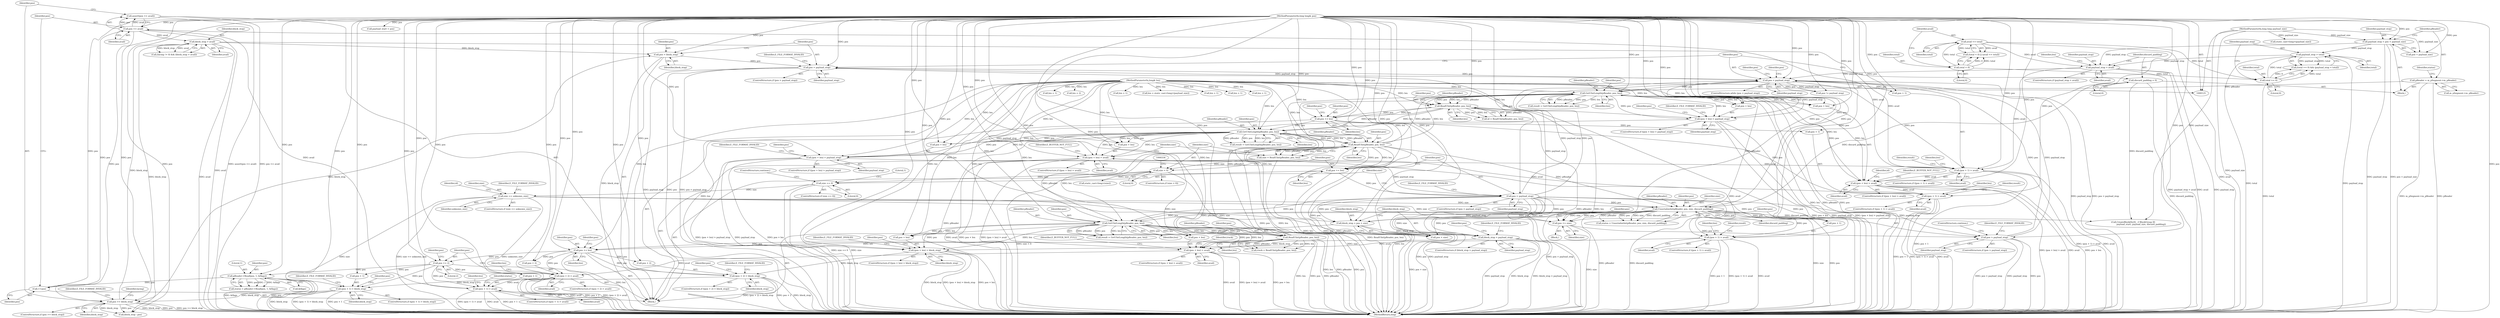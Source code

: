 digraph "0_Android_cc274e2abe8b2a6698a5c47d8aa4bb45f1f9538d_45@API" {
"1000538" [label="(Call,assert(pos <= avail))"];
"1000539" [label="(Call,pos <= avail)"];
"1000536" [label="(Call,++pos)"];
"1000521" [label="(Call,pReader->Read(pos, 1, &flags))"];
"1000127" [label="(MethodParameterIn,long long& pos)"];
"1000495" [label="(Call,pos += 2)"];
"1000472" [label="(Call,pos += len)"];
"1000454" [label="(Call,ReadUInt(pReader, pos, len))"];
"1000417" [label="(Call,GetUIntLength(pReader, pos, len))"];
"1000365" [label="(Call,UnserializeInt(pReader, pos, size, discard_padding))"];
"1000324" [label="(Call,ReadUInt(pReader, pos, len))"];
"1000287" [label="(Call,GetUIntLength(pReader, pos, len))"];
"1000252" [label="(Call,ReadUInt(pReader, pos, len))"];
"1000215" [label="(Call,GetUIntLength(pReader, pos, len))"];
"1000140" [label="(Call,pReader = m_pSegment->m_pReader)"];
"1000196" [label="(Call,pos < payload_stop)"];
"1000575" [label="(Call,pos > payload_stop)"];
"1000571" [label="(Call,pos = block_stop)"];
"1000562" [label="(Call,block_stop > avail)"];
"1000543" [label="(Call,pos >= block_stop)"];
"1000499" [label="(Call,(pos + 1) > block_stop)"];
"1000476" [label="(Call,(pos + 2) > block_stop)"];
"1000436" [label="(Call,(pos + len) > block_stop)"];
"1000128" [label="(MethodParameterIn,long& len)"];
"1000398" [label="(Call,block_stop > payload_stop)"];
"1000392" [label="(Call,block_stop = pos + size)"];
"1000340" [label="(Call,pos > payload_stop)"];
"1000336" [label="(Call,pos += len)"];
"1000306" [label="(Call,(pos + len) > payload_stop)"];
"1000234" [label="(Call,(pos + len) > payload_stop)"];
"1000353" [label="(Call,size == unknown_size)"];
"1000346" [label="(Call,size == 0)"];
"1000329" [label="(Call,size < 0)"];
"1000322" [label="(Call,size = ReadUInt(pReader, pos, len))"];
"1000385" [label="(Call,pos > payload_stop)"];
"1000381" [label="(Call,pos += size)"];
"1000180" [label="(Call,payload_stop > avail)"];
"1000135" [label="(Call,payload_stop = pos + payload_size)"];
"1000126" [label="(MethodParameterIn,long long payload_size)"];
"1000174" [label="(Call,payload_stop > total)"];
"1000171" [label="(Call,total >= 0)"];
"1000166" [label="(Call,avail <= total)"];
"1000163" [label="(Call,total < 0)"];
"1000270" [label="(Call,pos += len)"];
"1000192" [label="(Call,discard_padding = 0)"];
"1000507" [label="(Call,(pos + 1) > avail)"];
"1000484" [label="(Call,(pos + 2) > avail)"];
"1000444" [label="(Call,(pos + len) > avail)"];
"1000404" [label="(Call,(pos + 1) > avail)"];
"1000314" [label="(Call,(pos + len) > avail)"];
"1000274" [label="(Call,(pos + 1) > avail)"];
"1000242" [label="(Call,(pos + len) > avail)"];
"1000201" [label="(Call,(pos + 1) > avail)"];
"1000404" [label="(Call,(pos + 1) > avail)"];
"1000381" [label="(Call,pos += size)"];
"1000484" [label="(Call,(pos + 2) > avail)"];
"1000500" [label="(Call,pos + 1)"];
"1000244" [label="(Identifier,pos)"];
"1000195" [label="(ControlStructure,while (pos < payload_stop))"];
"1000354" [label="(Identifier,size)"];
"1000180" [label="(Call,payload_stop > avail)"];
"1000175" [label="(Identifier,payload_stop)"];
"1000272" [label="(Identifier,len)"];
"1000142" [label="(Call,m_pSegment->m_pReader)"];
"1000566" [label="(Call,block_stop - pos)"];
"1000363" [label="(Call,status = UnserializeInt(pReader, pos, size, discard_padding))"];
"1000140" [label="(Call,pReader = m_pSegment->m_pReader)"];
"1000452" [label="(Call,track = ReadUInt(pReader, pos, len))"];
"1000314" [label="(Call,(pos + len) > avail)"];
"1000330" [label="(Identifier,size)"];
"1000235" [label="(Call,pos + len)"];
"1000386" [label="(Identifier,pos)"];
"1000251" [label="(Identifier,id)"];
"1000472" [label="(Call,pos += len)"];
"1000456" [label="(Identifier,pos)"];
"1000572" [label="(Identifier,pos)"];
"1000497" [label="(Literal,2)"];
"1000478" [label="(Identifier,pos)"];
"1000411" [label="(Identifier,len)"];
"1000541" [label="(Identifier,avail)"];
"1000571" [label="(Call,pos = block_stop)"];
"1000192" [label="(Call,discard_padding = 0)"];
"1000216" [label="(Identifier,pReader)"];
"1000351" [label="(Literal,1)"];
"1000331" [label="(Literal,0)"];
"1000280" [label="(Call,len = 1)"];
"1000198" [label="(Identifier,payload_stop)"];
"1000513" [label="(Call,len = 1)"];
"1000394" [label="(Call,pos + size)"];
"1000340" [label="(Call,pos > payload_stop)"];
"1000342" [label="(Identifier,payload_stop)"];
"1000486" [label="(Identifier,pos)"];
"1000276" [label="(Identifier,pos)"];
"1000193" [label="(Identifier,discard_padding)"];
"1000345" [label="(ControlStructure,if (size == 0))"];
"1000241" [label="(ControlStructure,if ((pos + len) > avail))"];
"1000318" [label="(Identifier,avail)"];
"1000328" [label="(ControlStructure,if (size < 0))"];
"1000393" [label="(Identifier,block_stop)"];
"1000544" [label="(Identifier,pos)"];
"1000392" [label="(Call,block_stop = pos + size)"];
"1000217" [label="(Identifier,pos)"];
"1000576" [label="(Identifier,pos)"];
"1000488" [label="(Identifier,avail)"];
"1000543" [label="(Call,pos >= block_stop)"];
"1000166" [label="(Call,avail <= total)"];
"1000181" [label="(Identifier,payload_stop)"];
"1000455" [label="(Identifier,pReader)"];
"1000519" [label="(Call,status = pReader->Read(pos, 1, &flags))"];
"1000477" [label="(Call,pos + 2)"];
"1000213" [label="(Call,result = GetUIntLength(pReader, pos, len))"];
"1000385" [label="(Call,pos > payload_stop)"];
"1000182" [label="(Identifier,avail)"];
"1000194" [label="(Literal,0)"];
"1000579" [label="(Identifier,E_FILE_FORMAT_INVALID)"];
"1000581" [label="(Call,pos != payload_stop)"];
"1000400" [label="(Identifier,payload_stop)"];
"1000514" [label="(Identifier,len)"];
"1000320" [label="(Identifier,E_BUFFER_NOT_FULL)"];
"1000344" [label="(Identifier,E_FILE_FORMAT_INVALID)"];
"1000141" [label="(Identifier,pReader)"];
"1000162" [label="(Call,(total < 0) || (avail <= total))"];
"1000445" [label="(Call,pos + len)"];
"1000417" [label="(Call,GetUIntLength(pReader, pos, len))"];
"1000242" [label="(Call,(pos + len) > avail)"];
"1000450" [label="(Identifier,E_BUFFER_NOT_FULL)"];
"1000163" [label="(Call,total < 0)"];
"1000408" [label="(Identifier,avail)"];
"1000405" [label="(Call,pos + 1)"];
"1000325" [label="(Identifier,pReader)"];
"1000203" [label="(Identifier,pos)"];
"1000312" [label="(Identifier,E_FILE_FORMAT_INVALID)"];
"1000135" [label="(Call,payload_stop = pos + payload_size)"];
"1000129" [label="(Block,)"];
"1000346" [label="(Call,size == 0)"];
"1000176" [label="(Identifier,total)"];
"1000538" [label="(Call,assert(pos <= avail))"];
"1000520" [label="(Identifier,status)"];
"1000491" [label="(Identifier,len)"];
"1000558" [label="(Call,(lacing != 0) && (block_stop > avail))"];
"1000233" [label="(ControlStructure,if ((pos + len) > payload_stop))"];
"1000275" [label="(Call,pos + 1)"];
"1000240" [label="(Identifier,E_FILE_FORMAT_INVALID)"];
"1000185" [label="(Identifier,len)"];
"1000415" [label="(Call,result = GetUIntLength(pReader, pos, len))"];
"1000475" [label="(ControlStructure,if ((pos + 2) > block_stop))"];
"1000252" [label="(Call,ReadUInt(pReader, pos, len))"];
"1000274" [label="(Call,(pos + 1) > avail)"];
"1000442" [label="(Identifier,E_FILE_FORMAT_INVALID)"];
"1000366" [label="(Identifier,pReader)"];
"1000542" [label="(ControlStructure,if (pos >= block_stop))"];
"1000473" [label="(Identifier,pos)"];
"1000128" [label="(MethodParameterIn,long& len)"];
"1000575" [label="(Call,pos > payload_stop)"];
"1000324" [label="(Call,ReadUInt(pReader, pos, len))"];
"1000207" [label="(Call,len = 1)"];
"1000305" [label="(ControlStructure,if ((pos + len) > payload_stop))"];
"1000199" [label="(Block,)"];
"1000582" [label="(Identifier,pos)"];
"1000341" [label="(Identifier,pos)"];
"1000238" [label="(Identifier,payload_stop)"];
"1000126" [label="(MethodParameterIn,long long payload_size)"];
"1000214" [label="(Identifier,result)"];
"1000137" [label="(Call,pos + payload_size)"];
"1000285" [label="(Call,result = GetUIntLength(pReader, pos, len))"];
"1000234" [label="(Call,(pos + len) > payload_stop)"];
"1000474" [label="(Identifier,len)"];
"1000255" [label="(Identifier,len)"];
"1000171" [label="(Call,total >= 0)"];
"1000536" [label="(Call,++pos)"];
"1000352" [label="(ControlStructure,if (size == unknown_size))"];
"1000507" [label="(Call,(pos + 1) > avail)"];
"1000501" [label="(Identifier,pos)"];
"1000499" [label="(Call,(pos + 1) > block_stop)"];
"1000250" [label="(Call,id = ReadUInt(pReader, pos, len))"];
"1000416" [label="(Identifier,result)"];
"1000550" [label="(Identifier,lacing)"];
"1000503" [label="(Identifier,block_stop)"];
"1000365" [label="(Call,UnserializeInt(pReader, pos, size, discard_padding))"];
"1000327" [label="(Identifier,len)"];
"1000336" [label="(Call,pos += len)"];
"1000337" [label="(Identifier,pos)"];
"1000483" [label="(ControlStructure,if ((pos + 2) > avail))"];
"1000563" [label="(Identifier,block_stop)"];
"1000457" [label="(Identifier,len)"];
"1000323" [label="(Identifier,size)"];
"1000315" [label="(Call,pos + len)"];
"1000353" [label="(Call,size == unknown_size)"];
"1000537" [label="(Identifier,pos)"];
"1000588" [label="(Call,CreateBlock(0x20,  // BlockGroup ID\n                        payload_start, payload_size, discard_padding))"];
"1000443" [label="(ControlStructure,if ((pos + len) > avail))"];
"1000539" [label="(Call,pos <= avail)"];
"1000545" [label="(Identifier,block_stop)"];
"1000387" [label="(Identifier,payload_stop)"];
"1000173" [label="(Literal,0)"];
"1000170" [label="(Call,(total >= 0) && (payload_stop > total))"];
"1000253" [label="(Identifier,pReader)"];
"1000270" [label="(Call,pos += len)"];
"1000254" [label="(Identifier,pos)"];
"1000164" [label="(Identifier,total)"];
"1000397" [label="(ControlStructure,if (block_stop > payload_stop))"];
"1000347" [label="(Identifier,size)"];
"1000349" [label="(ControlStructure,continue;)"];
"1000357" [label="(Identifier,E_FILE_FORMAT_INVALID)"];
"1000383" [label="(Identifier,size)"];
"1000496" [label="(Identifier,pos)"];
"1000577" [label="(Identifier,payload_stop)"];
"1000310" [label="(Identifier,payload_stop)"];
"1000522" [label="(Identifier,pos)"];
"1000382" [label="(Identifier,pos)"];
"1000165" [label="(Literal,0)"];
"1000511" [label="(Identifier,avail)"];
"1000495" [label="(Call,pos += 2)"];
"1000202" [label="(Call,pos + 1)"];
"1000498" [label="(ControlStructure,if ((pos + 1) > block_stop))"];
"1000287" [label="(Call,GetUIntLength(pReader, pos, len))"];
"1000197" [label="(Identifier,pos)"];
"1000149" [label="(Identifier,status)"];
"1000339" [label="(ControlStructure,if (pos > payload_stop))"];
"1000367" [label="(Identifier,pos)"];
"1000564" [label="(Identifier,avail)"];
"1000326" [label="(Identifier,pos)"];
"1000547" [label="(Identifier,E_FILE_FORMAT_INVALID)"];
"1000196" [label="(Call,pos < payload_stop)"];
"1000333" [label="(Call,static_cast<long>(size))"];
"1000604" [label="(MethodReturn,long)"];
"1000437" [label="(Call,pos + len)"];
"1000329" [label="(Call,size < 0)"];
"1000167" [label="(Identifier,avail)"];
"1000248" [label="(Identifier,E_BUFFER_NOT_FULL)"];
"1000509" [label="(Identifier,pos)"];
"1000127" [label="(MethodParameterIn,long long& pos)"];
"1000562" [label="(Call,block_stop > avail)"];
"1000307" [label="(Call,pos + len)"];
"1000360" [label="(Identifier,id)"];
"1000390" [label="(ControlStructure,continue;)"];
"1000289" [label="(Identifier,pos)"];
"1000403" [label="(ControlStructure,if ((pos + 1) > avail))"];
"1000286" [label="(Identifier,result)"];
"1000380" [label="(Block,)"];
"1000281" [label="(Identifier,len)"];
"1000246" [label="(Identifier,avail)"];
"1000454" [label="(Call,ReadUInt(pReader, pos, len))"];
"1000243" [label="(Call,pos + len)"];
"1000338" [label="(Identifier,len)"];
"1000476" [label="(Call,(pos + 2) > block_stop)"];
"1000490" [label="(Call,len = 2)"];
"1000506" [label="(ControlStructure,if ((pos + 1) > avail))"];
"1000399" [label="(Identifier,block_stop)"];
"1000446" [label="(Identifier,pos)"];
"1000480" [label="(Identifier,block_stop)"];
"1000531" [label="(Call,len = 1)"];
"1000369" [label="(Identifier,discard_padding)"];
"1000384" [label="(ControlStructure,if (pos > payload_stop))"];
"1000200" [label="(ControlStructure,if ((pos + 1) > avail))"];
"1000348" [label="(Literal,0)"];
"1000316" [label="(Identifier,pos)"];
"1000168" [label="(Identifier,total)"];
"1000273" [label="(ControlStructure,if ((pos + 1) > avail))"];
"1000436" [label="(Call,(pos + len) > block_stop)"];
"1000186" [label="(Call,static_cast<long>(payload_size))"];
"1000136" [label="(Identifier,payload_stop)"];
"1000508" [label="(Call,pos + 1)"];
"1000172" [label="(Identifier,total)"];
"1000440" [label="(Identifier,block_stop)"];
"1000174" [label="(Call,payload_stop > total)"];
"1000355" [label="(Identifier,unknown_size)"];
"1000406" [label="(Identifier,pos)"];
"1000131" [label="(Call,payload_start = pos)"];
"1000290" [label="(Identifier,len)"];
"1000485" [label="(Call,pos + 2)"];
"1000313" [label="(ControlStructure,if ((pos + len) > avail))"];
"1000573" [label="(Identifier,block_stop)"];
"1000184" [label="(Call,len = static_cast<long>(payload_size))"];
"1000523" [label="(Literal,1)"];
"1000574" [label="(ControlStructure,if (pos > payload_stop))"];
"1000271" [label="(Identifier,pos)"];
"1000448" [label="(Identifier,avail)"];
"1000398" [label="(Call,block_stop > payload_stop)"];
"1000201" [label="(Call,(pos + 1) > avail)"];
"1000540" [label="(Identifier,pos)"];
"1000306" [label="(Call,(pos + len) > payload_stop)"];
"1000524" [label="(Call,&flags)"];
"1000420" [label="(Identifier,len)"];
"1000521" [label="(Call,pReader->Read(pos, 1, &flags))"];
"1000453" [label="(Identifier,track)"];
"1000419" [label="(Identifier,pos)"];
"1000288" [label="(Identifier,pReader)"];
"1000482" [label="(Identifier,E_FILE_FORMAT_INVALID)"];
"1000322" [label="(Call,size = ReadUInt(pReader, pos, len))"];
"1000505" [label="(Identifier,E_FILE_FORMAT_INVALID)"];
"1000444" [label="(Call,(pos + len) > avail)"];
"1000410" [label="(Call,len = 1)"];
"1000278" [label="(Identifier,avail)"];
"1000389" [label="(Identifier,E_FILE_FORMAT_INVALID)"];
"1000402" [label="(Identifier,E_FILE_FORMAT_INVALID)"];
"1000218" [label="(Identifier,len)"];
"1000435" [label="(ControlStructure,if ((pos + len) > block_stop))"];
"1000208" [label="(Identifier,len)"];
"1000179" [label="(ControlStructure,if (payload_stop > avail))"];
"1000205" [label="(Identifier,avail)"];
"1000418" [label="(Identifier,pReader)"];
"1000368" [label="(Identifier,size)"];
"1000215" [label="(Call,GetUIntLength(pReader, pos, len))"];
"1000538" -> "1000199"  [label="AST: "];
"1000538" -> "1000539"  [label="CFG: "];
"1000539" -> "1000538"  [label="AST: "];
"1000544" -> "1000538"  [label="CFG: "];
"1000538" -> "1000604"  [label="DDG: pos <= avail"];
"1000538" -> "1000604"  [label="DDG: assert(pos <= avail)"];
"1000539" -> "1000538"  [label="DDG: pos"];
"1000539" -> "1000538"  [label="DDG: avail"];
"1000539" -> "1000541"  [label="CFG: "];
"1000540" -> "1000539"  [label="AST: "];
"1000541" -> "1000539"  [label="AST: "];
"1000539" -> "1000604"  [label="DDG: avail"];
"1000539" -> "1000201"  [label="DDG: avail"];
"1000536" -> "1000539"  [label="DDG: pos"];
"1000127" -> "1000539"  [label="DDG: pos"];
"1000507" -> "1000539"  [label="DDG: avail"];
"1000539" -> "1000543"  [label="DDG: pos"];
"1000539" -> "1000562"  [label="DDG: avail"];
"1000536" -> "1000199"  [label="AST: "];
"1000536" -> "1000537"  [label="CFG: "];
"1000537" -> "1000536"  [label="AST: "];
"1000540" -> "1000536"  [label="CFG: "];
"1000521" -> "1000536"  [label="DDG: pos"];
"1000127" -> "1000536"  [label="DDG: pos"];
"1000521" -> "1000519"  [label="AST: "];
"1000521" -> "1000524"  [label="CFG: "];
"1000522" -> "1000521"  [label="AST: "];
"1000523" -> "1000521"  [label="AST: "];
"1000524" -> "1000521"  [label="AST: "];
"1000519" -> "1000521"  [label="CFG: "];
"1000521" -> "1000604"  [label="DDG: &flags"];
"1000521" -> "1000604"  [label="DDG: pos"];
"1000521" -> "1000519"  [label="DDG: pos"];
"1000521" -> "1000519"  [label="DDG: 1"];
"1000521" -> "1000519"  [label="DDG: &flags"];
"1000127" -> "1000521"  [label="DDG: pos"];
"1000495" -> "1000521"  [label="DDG: pos"];
"1000127" -> "1000125"  [label="AST: "];
"1000127" -> "1000604"  [label="DDG: pos"];
"1000127" -> "1000131"  [label="DDG: pos"];
"1000127" -> "1000135"  [label="DDG: pos"];
"1000127" -> "1000137"  [label="DDG: pos"];
"1000127" -> "1000196"  [label="DDG: pos"];
"1000127" -> "1000201"  [label="DDG: pos"];
"1000127" -> "1000202"  [label="DDG: pos"];
"1000127" -> "1000215"  [label="DDG: pos"];
"1000127" -> "1000234"  [label="DDG: pos"];
"1000127" -> "1000235"  [label="DDG: pos"];
"1000127" -> "1000242"  [label="DDG: pos"];
"1000127" -> "1000243"  [label="DDG: pos"];
"1000127" -> "1000252"  [label="DDG: pos"];
"1000127" -> "1000270"  [label="DDG: pos"];
"1000127" -> "1000274"  [label="DDG: pos"];
"1000127" -> "1000275"  [label="DDG: pos"];
"1000127" -> "1000287"  [label="DDG: pos"];
"1000127" -> "1000306"  [label="DDG: pos"];
"1000127" -> "1000307"  [label="DDG: pos"];
"1000127" -> "1000314"  [label="DDG: pos"];
"1000127" -> "1000315"  [label="DDG: pos"];
"1000127" -> "1000324"  [label="DDG: pos"];
"1000127" -> "1000336"  [label="DDG: pos"];
"1000127" -> "1000340"  [label="DDG: pos"];
"1000127" -> "1000365"  [label="DDG: pos"];
"1000127" -> "1000381"  [label="DDG: pos"];
"1000127" -> "1000385"  [label="DDG: pos"];
"1000127" -> "1000392"  [label="DDG: pos"];
"1000127" -> "1000394"  [label="DDG: pos"];
"1000127" -> "1000404"  [label="DDG: pos"];
"1000127" -> "1000405"  [label="DDG: pos"];
"1000127" -> "1000417"  [label="DDG: pos"];
"1000127" -> "1000436"  [label="DDG: pos"];
"1000127" -> "1000437"  [label="DDG: pos"];
"1000127" -> "1000444"  [label="DDG: pos"];
"1000127" -> "1000445"  [label="DDG: pos"];
"1000127" -> "1000454"  [label="DDG: pos"];
"1000127" -> "1000472"  [label="DDG: pos"];
"1000127" -> "1000476"  [label="DDG: pos"];
"1000127" -> "1000477"  [label="DDG: pos"];
"1000127" -> "1000484"  [label="DDG: pos"];
"1000127" -> "1000485"  [label="DDG: pos"];
"1000127" -> "1000495"  [label="DDG: pos"];
"1000127" -> "1000499"  [label="DDG: pos"];
"1000127" -> "1000500"  [label="DDG: pos"];
"1000127" -> "1000507"  [label="DDG: pos"];
"1000127" -> "1000508"  [label="DDG: pos"];
"1000127" -> "1000543"  [label="DDG: pos"];
"1000127" -> "1000566"  [label="DDG: pos"];
"1000127" -> "1000571"  [label="DDG: pos"];
"1000127" -> "1000575"  [label="DDG: pos"];
"1000127" -> "1000581"  [label="DDG: pos"];
"1000495" -> "1000199"  [label="AST: "];
"1000495" -> "1000497"  [label="CFG: "];
"1000496" -> "1000495"  [label="AST: "];
"1000497" -> "1000495"  [label="AST: "];
"1000501" -> "1000495"  [label="CFG: "];
"1000472" -> "1000495"  [label="DDG: pos"];
"1000495" -> "1000499"  [label="DDG: pos"];
"1000495" -> "1000500"  [label="DDG: pos"];
"1000495" -> "1000507"  [label="DDG: pos"];
"1000495" -> "1000508"  [label="DDG: pos"];
"1000472" -> "1000199"  [label="AST: "];
"1000472" -> "1000474"  [label="CFG: "];
"1000473" -> "1000472"  [label="AST: "];
"1000474" -> "1000472"  [label="AST: "];
"1000478" -> "1000472"  [label="CFG: "];
"1000472" -> "1000604"  [label="DDG: len"];
"1000454" -> "1000472"  [label="DDG: len"];
"1000454" -> "1000472"  [label="DDG: pos"];
"1000128" -> "1000472"  [label="DDG: len"];
"1000472" -> "1000476"  [label="DDG: pos"];
"1000472" -> "1000477"  [label="DDG: pos"];
"1000472" -> "1000484"  [label="DDG: pos"];
"1000472" -> "1000485"  [label="DDG: pos"];
"1000454" -> "1000452"  [label="AST: "];
"1000454" -> "1000457"  [label="CFG: "];
"1000455" -> "1000454"  [label="AST: "];
"1000456" -> "1000454"  [label="AST: "];
"1000457" -> "1000454"  [label="AST: "];
"1000452" -> "1000454"  [label="CFG: "];
"1000454" -> "1000604"  [label="DDG: pReader"];
"1000454" -> "1000604"  [label="DDG: len"];
"1000454" -> "1000604"  [label="DDG: pos"];
"1000454" -> "1000215"  [label="DDG: pReader"];
"1000454" -> "1000215"  [label="DDG: len"];
"1000454" -> "1000452"  [label="DDG: pReader"];
"1000454" -> "1000452"  [label="DDG: pos"];
"1000454" -> "1000452"  [label="DDG: len"];
"1000417" -> "1000454"  [label="DDG: pReader"];
"1000417" -> "1000454"  [label="DDG: pos"];
"1000417" -> "1000454"  [label="DDG: len"];
"1000128" -> "1000454"  [label="DDG: len"];
"1000417" -> "1000415"  [label="AST: "];
"1000417" -> "1000420"  [label="CFG: "];
"1000418" -> "1000417"  [label="AST: "];
"1000419" -> "1000417"  [label="AST: "];
"1000420" -> "1000417"  [label="AST: "];
"1000415" -> "1000417"  [label="CFG: "];
"1000417" -> "1000604"  [label="DDG: len"];
"1000417" -> "1000604"  [label="DDG: pReader"];
"1000417" -> "1000604"  [label="DDG: pos"];
"1000417" -> "1000415"  [label="DDG: pReader"];
"1000417" -> "1000415"  [label="DDG: pos"];
"1000417" -> "1000415"  [label="DDG: len"];
"1000365" -> "1000417"  [label="DDG: pReader"];
"1000365" -> "1000417"  [label="DDG: pos"];
"1000324" -> "1000417"  [label="DDG: pReader"];
"1000324" -> "1000417"  [label="DDG: len"];
"1000340" -> "1000417"  [label="DDG: pos"];
"1000128" -> "1000417"  [label="DDG: len"];
"1000417" -> "1000436"  [label="DDG: pos"];
"1000417" -> "1000436"  [label="DDG: len"];
"1000417" -> "1000437"  [label="DDG: pos"];
"1000417" -> "1000437"  [label="DDG: len"];
"1000417" -> "1000444"  [label="DDG: pos"];
"1000417" -> "1000444"  [label="DDG: len"];
"1000417" -> "1000445"  [label="DDG: pos"];
"1000417" -> "1000445"  [label="DDG: len"];
"1000365" -> "1000363"  [label="AST: "];
"1000365" -> "1000369"  [label="CFG: "];
"1000366" -> "1000365"  [label="AST: "];
"1000367" -> "1000365"  [label="AST: "];
"1000368" -> "1000365"  [label="AST: "];
"1000369" -> "1000365"  [label="AST: "];
"1000363" -> "1000365"  [label="CFG: "];
"1000365" -> "1000604"  [label="DDG: discard_padding"];
"1000365" -> "1000604"  [label="DDG: size"];
"1000365" -> "1000604"  [label="DDG: pos"];
"1000365" -> "1000604"  [label="DDG: pReader"];
"1000365" -> "1000215"  [label="DDG: pReader"];
"1000365" -> "1000363"  [label="DDG: pReader"];
"1000365" -> "1000363"  [label="DDG: pos"];
"1000365" -> "1000363"  [label="DDG: size"];
"1000365" -> "1000363"  [label="DDG: discard_padding"];
"1000324" -> "1000365"  [label="DDG: pReader"];
"1000340" -> "1000365"  [label="DDG: pos"];
"1000353" -> "1000365"  [label="DDG: size"];
"1000192" -> "1000365"  [label="DDG: discard_padding"];
"1000365" -> "1000381"  [label="DDG: size"];
"1000365" -> "1000381"  [label="DDG: pos"];
"1000365" -> "1000392"  [label="DDG: pos"];
"1000365" -> "1000392"  [label="DDG: size"];
"1000365" -> "1000394"  [label="DDG: pos"];
"1000365" -> "1000394"  [label="DDG: size"];
"1000365" -> "1000404"  [label="DDG: pos"];
"1000365" -> "1000405"  [label="DDG: pos"];
"1000365" -> "1000588"  [label="DDG: discard_padding"];
"1000324" -> "1000322"  [label="AST: "];
"1000324" -> "1000327"  [label="CFG: "];
"1000325" -> "1000324"  [label="AST: "];
"1000326" -> "1000324"  [label="AST: "];
"1000327" -> "1000324"  [label="AST: "];
"1000322" -> "1000324"  [label="CFG: "];
"1000324" -> "1000604"  [label="DDG: pos"];
"1000324" -> "1000604"  [label="DDG: pReader"];
"1000324" -> "1000604"  [label="DDG: len"];
"1000324" -> "1000215"  [label="DDG: pReader"];
"1000324" -> "1000215"  [label="DDG: len"];
"1000324" -> "1000322"  [label="DDG: pReader"];
"1000324" -> "1000322"  [label="DDG: pos"];
"1000324" -> "1000322"  [label="DDG: len"];
"1000287" -> "1000324"  [label="DDG: pReader"];
"1000287" -> "1000324"  [label="DDG: pos"];
"1000287" -> "1000324"  [label="DDG: len"];
"1000128" -> "1000324"  [label="DDG: len"];
"1000324" -> "1000336"  [label="DDG: len"];
"1000324" -> "1000336"  [label="DDG: pos"];
"1000287" -> "1000285"  [label="AST: "];
"1000287" -> "1000290"  [label="CFG: "];
"1000288" -> "1000287"  [label="AST: "];
"1000289" -> "1000287"  [label="AST: "];
"1000290" -> "1000287"  [label="AST: "];
"1000285" -> "1000287"  [label="CFG: "];
"1000287" -> "1000604"  [label="DDG: len"];
"1000287" -> "1000604"  [label="DDG: pos"];
"1000287" -> "1000604"  [label="DDG: pReader"];
"1000287" -> "1000285"  [label="DDG: pReader"];
"1000287" -> "1000285"  [label="DDG: pos"];
"1000287" -> "1000285"  [label="DDG: len"];
"1000252" -> "1000287"  [label="DDG: pReader"];
"1000252" -> "1000287"  [label="DDG: len"];
"1000270" -> "1000287"  [label="DDG: pos"];
"1000128" -> "1000287"  [label="DDG: len"];
"1000287" -> "1000306"  [label="DDG: pos"];
"1000287" -> "1000306"  [label="DDG: len"];
"1000287" -> "1000307"  [label="DDG: pos"];
"1000287" -> "1000307"  [label="DDG: len"];
"1000287" -> "1000314"  [label="DDG: pos"];
"1000287" -> "1000314"  [label="DDG: len"];
"1000287" -> "1000315"  [label="DDG: pos"];
"1000287" -> "1000315"  [label="DDG: len"];
"1000252" -> "1000250"  [label="AST: "];
"1000252" -> "1000255"  [label="CFG: "];
"1000253" -> "1000252"  [label="AST: "];
"1000254" -> "1000252"  [label="AST: "];
"1000255" -> "1000252"  [label="AST: "];
"1000250" -> "1000252"  [label="CFG: "];
"1000252" -> "1000604"  [label="DDG: pReader"];
"1000252" -> "1000604"  [label="DDG: len"];
"1000252" -> "1000604"  [label="DDG: pos"];
"1000252" -> "1000250"  [label="DDG: pReader"];
"1000252" -> "1000250"  [label="DDG: pos"];
"1000252" -> "1000250"  [label="DDG: len"];
"1000215" -> "1000252"  [label="DDG: pReader"];
"1000215" -> "1000252"  [label="DDG: pos"];
"1000215" -> "1000252"  [label="DDG: len"];
"1000128" -> "1000252"  [label="DDG: len"];
"1000252" -> "1000270"  [label="DDG: len"];
"1000252" -> "1000270"  [label="DDG: pos"];
"1000215" -> "1000213"  [label="AST: "];
"1000215" -> "1000218"  [label="CFG: "];
"1000216" -> "1000215"  [label="AST: "];
"1000217" -> "1000215"  [label="AST: "];
"1000218" -> "1000215"  [label="AST: "];
"1000213" -> "1000215"  [label="CFG: "];
"1000215" -> "1000604"  [label="DDG: pReader"];
"1000215" -> "1000604"  [label="DDG: pos"];
"1000215" -> "1000604"  [label="DDG: len"];
"1000215" -> "1000213"  [label="DDG: pReader"];
"1000215" -> "1000213"  [label="DDG: pos"];
"1000215" -> "1000213"  [label="DDG: len"];
"1000140" -> "1000215"  [label="DDG: pReader"];
"1000196" -> "1000215"  [label="DDG: pos"];
"1000128" -> "1000215"  [label="DDG: len"];
"1000215" -> "1000234"  [label="DDG: pos"];
"1000215" -> "1000234"  [label="DDG: len"];
"1000215" -> "1000235"  [label="DDG: pos"];
"1000215" -> "1000235"  [label="DDG: len"];
"1000215" -> "1000242"  [label="DDG: pos"];
"1000215" -> "1000242"  [label="DDG: len"];
"1000215" -> "1000243"  [label="DDG: pos"];
"1000215" -> "1000243"  [label="DDG: len"];
"1000140" -> "1000129"  [label="AST: "];
"1000140" -> "1000142"  [label="CFG: "];
"1000141" -> "1000140"  [label="AST: "];
"1000142" -> "1000140"  [label="AST: "];
"1000149" -> "1000140"  [label="CFG: "];
"1000140" -> "1000604"  [label="DDG: m_pSegment->m_pReader"];
"1000140" -> "1000604"  [label="DDG: pReader"];
"1000196" -> "1000195"  [label="AST: "];
"1000196" -> "1000198"  [label="CFG: "];
"1000197" -> "1000196"  [label="AST: "];
"1000198" -> "1000196"  [label="AST: "];
"1000203" -> "1000196"  [label="CFG: "];
"1000582" -> "1000196"  [label="CFG: "];
"1000196" -> "1000604"  [label="DDG: pos < payload_stop"];
"1000196" -> "1000604"  [label="DDG: payload_stop"];
"1000575" -> "1000196"  [label="DDG: pos"];
"1000575" -> "1000196"  [label="DDG: payload_stop"];
"1000340" -> "1000196"  [label="DDG: pos"];
"1000340" -> "1000196"  [label="DDG: payload_stop"];
"1000385" -> "1000196"  [label="DDG: pos"];
"1000385" -> "1000196"  [label="DDG: payload_stop"];
"1000180" -> "1000196"  [label="DDG: payload_stop"];
"1000196" -> "1000201"  [label="DDG: pos"];
"1000196" -> "1000202"  [label="DDG: pos"];
"1000196" -> "1000234"  [label="DDG: payload_stop"];
"1000196" -> "1000581"  [label="DDG: pos"];
"1000196" -> "1000581"  [label="DDG: payload_stop"];
"1000575" -> "1000574"  [label="AST: "];
"1000575" -> "1000577"  [label="CFG: "];
"1000576" -> "1000575"  [label="AST: "];
"1000577" -> "1000575"  [label="AST: "];
"1000197" -> "1000575"  [label="CFG: "];
"1000579" -> "1000575"  [label="CFG: "];
"1000575" -> "1000604"  [label="DDG: pos > payload_stop"];
"1000575" -> "1000604"  [label="DDG: payload_stop"];
"1000575" -> "1000604"  [label="DDG: pos"];
"1000571" -> "1000575"  [label="DDG: pos"];
"1000398" -> "1000575"  [label="DDG: payload_stop"];
"1000571" -> "1000199"  [label="AST: "];
"1000571" -> "1000573"  [label="CFG: "];
"1000572" -> "1000571"  [label="AST: "];
"1000573" -> "1000571"  [label="AST: "];
"1000576" -> "1000571"  [label="CFG: "];
"1000571" -> "1000604"  [label="DDG: block_stop"];
"1000562" -> "1000571"  [label="DDG: block_stop"];
"1000543" -> "1000571"  [label="DDG: block_stop"];
"1000562" -> "1000558"  [label="AST: "];
"1000562" -> "1000564"  [label="CFG: "];
"1000563" -> "1000562"  [label="AST: "];
"1000564" -> "1000562"  [label="AST: "];
"1000558" -> "1000562"  [label="CFG: "];
"1000562" -> "1000604"  [label="DDG: avail"];
"1000562" -> "1000201"  [label="DDG: avail"];
"1000562" -> "1000558"  [label="DDG: block_stop"];
"1000562" -> "1000558"  [label="DDG: avail"];
"1000543" -> "1000562"  [label="DDG: block_stop"];
"1000562" -> "1000566"  [label="DDG: block_stop"];
"1000543" -> "1000542"  [label="AST: "];
"1000543" -> "1000545"  [label="CFG: "];
"1000544" -> "1000543"  [label="AST: "];
"1000545" -> "1000543"  [label="AST: "];
"1000547" -> "1000543"  [label="CFG: "];
"1000550" -> "1000543"  [label="CFG: "];
"1000543" -> "1000604"  [label="DDG: pos >= block_stop"];
"1000543" -> "1000604"  [label="DDG: block_stop"];
"1000543" -> "1000604"  [label="DDG: pos"];
"1000499" -> "1000543"  [label="DDG: block_stop"];
"1000543" -> "1000566"  [label="DDG: block_stop"];
"1000543" -> "1000566"  [label="DDG: pos"];
"1000499" -> "1000498"  [label="AST: "];
"1000499" -> "1000503"  [label="CFG: "];
"1000500" -> "1000499"  [label="AST: "];
"1000503" -> "1000499"  [label="AST: "];
"1000505" -> "1000499"  [label="CFG: "];
"1000509" -> "1000499"  [label="CFG: "];
"1000499" -> "1000604"  [label="DDG: block_stop"];
"1000499" -> "1000604"  [label="DDG: (pos + 1) > block_stop"];
"1000499" -> "1000604"  [label="DDG: pos + 1"];
"1000476" -> "1000499"  [label="DDG: block_stop"];
"1000476" -> "1000475"  [label="AST: "];
"1000476" -> "1000480"  [label="CFG: "];
"1000477" -> "1000476"  [label="AST: "];
"1000480" -> "1000476"  [label="AST: "];
"1000482" -> "1000476"  [label="CFG: "];
"1000486" -> "1000476"  [label="CFG: "];
"1000476" -> "1000604"  [label="DDG: (pos + 2) > block_stop"];
"1000476" -> "1000604"  [label="DDG: pos + 2"];
"1000476" -> "1000604"  [label="DDG: block_stop"];
"1000436" -> "1000476"  [label="DDG: block_stop"];
"1000436" -> "1000435"  [label="AST: "];
"1000436" -> "1000440"  [label="CFG: "];
"1000437" -> "1000436"  [label="AST: "];
"1000440" -> "1000436"  [label="AST: "];
"1000442" -> "1000436"  [label="CFG: "];
"1000446" -> "1000436"  [label="CFG: "];
"1000436" -> "1000604"  [label="DDG: (pos + len) > block_stop"];
"1000436" -> "1000604"  [label="DDG: pos + len"];
"1000436" -> "1000604"  [label="DDG: block_stop"];
"1000128" -> "1000436"  [label="DDG: len"];
"1000398" -> "1000436"  [label="DDG: block_stop"];
"1000128" -> "1000125"  [label="AST: "];
"1000128" -> "1000604"  [label="DDG: len"];
"1000128" -> "1000184"  [label="DDG: len"];
"1000128" -> "1000207"  [label="DDG: len"];
"1000128" -> "1000234"  [label="DDG: len"];
"1000128" -> "1000235"  [label="DDG: len"];
"1000128" -> "1000242"  [label="DDG: len"];
"1000128" -> "1000243"  [label="DDG: len"];
"1000128" -> "1000270"  [label="DDG: len"];
"1000128" -> "1000280"  [label="DDG: len"];
"1000128" -> "1000306"  [label="DDG: len"];
"1000128" -> "1000307"  [label="DDG: len"];
"1000128" -> "1000314"  [label="DDG: len"];
"1000128" -> "1000315"  [label="DDG: len"];
"1000128" -> "1000336"  [label="DDG: len"];
"1000128" -> "1000410"  [label="DDG: len"];
"1000128" -> "1000437"  [label="DDG: len"];
"1000128" -> "1000444"  [label="DDG: len"];
"1000128" -> "1000445"  [label="DDG: len"];
"1000128" -> "1000490"  [label="DDG: len"];
"1000128" -> "1000513"  [label="DDG: len"];
"1000128" -> "1000531"  [label="DDG: len"];
"1000398" -> "1000397"  [label="AST: "];
"1000398" -> "1000400"  [label="CFG: "];
"1000399" -> "1000398"  [label="AST: "];
"1000400" -> "1000398"  [label="AST: "];
"1000402" -> "1000398"  [label="CFG: "];
"1000406" -> "1000398"  [label="CFG: "];
"1000398" -> "1000604"  [label="DDG: block_stop > payload_stop"];
"1000398" -> "1000604"  [label="DDG: payload_stop"];
"1000398" -> "1000604"  [label="DDG: block_stop"];
"1000392" -> "1000398"  [label="DDG: block_stop"];
"1000340" -> "1000398"  [label="DDG: payload_stop"];
"1000392" -> "1000199"  [label="AST: "];
"1000392" -> "1000394"  [label="CFG: "];
"1000393" -> "1000392"  [label="AST: "];
"1000394" -> "1000392"  [label="AST: "];
"1000399" -> "1000392"  [label="CFG: "];
"1000392" -> "1000604"  [label="DDG: pos + size"];
"1000340" -> "1000392"  [label="DDG: pos"];
"1000353" -> "1000392"  [label="DDG: size"];
"1000340" -> "1000339"  [label="AST: "];
"1000340" -> "1000342"  [label="CFG: "];
"1000341" -> "1000340"  [label="AST: "];
"1000342" -> "1000340"  [label="AST: "];
"1000344" -> "1000340"  [label="CFG: "];
"1000347" -> "1000340"  [label="CFG: "];
"1000340" -> "1000604"  [label="DDG: payload_stop"];
"1000340" -> "1000604"  [label="DDG: pos > payload_stop"];
"1000340" -> "1000604"  [label="DDG: pos"];
"1000336" -> "1000340"  [label="DDG: pos"];
"1000306" -> "1000340"  [label="DDG: payload_stop"];
"1000340" -> "1000381"  [label="DDG: pos"];
"1000340" -> "1000385"  [label="DDG: payload_stop"];
"1000340" -> "1000394"  [label="DDG: pos"];
"1000340" -> "1000404"  [label="DDG: pos"];
"1000340" -> "1000405"  [label="DDG: pos"];
"1000336" -> "1000199"  [label="AST: "];
"1000336" -> "1000338"  [label="CFG: "];
"1000337" -> "1000336"  [label="AST: "];
"1000338" -> "1000336"  [label="AST: "];
"1000341" -> "1000336"  [label="CFG: "];
"1000336" -> "1000604"  [label="DDG: len"];
"1000306" -> "1000305"  [label="AST: "];
"1000306" -> "1000310"  [label="CFG: "];
"1000307" -> "1000306"  [label="AST: "];
"1000310" -> "1000306"  [label="AST: "];
"1000312" -> "1000306"  [label="CFG: "];
"1000316" -> "1000306"  [label="CFG: "];
"1000306" -> "1000604"  [label="DDG: payload_stop"];
"1000306" -> "1000604"  [label="DDG: pos + len"];
"1000306" -> "1000604"  [label="DDG: (pos + len) > payload_stop"];
"1000234" -> "1000306"  [label="DDG: payload_stop"];
"1000234" -> "1000233"  [label="AST: "];
"1000234" -> "1000238"  [label="CFG: "];
"1000235" -> "1000234"  [label="AST: "];
"1000238" -> "1000234"  [label="AST: "];
"1000240" -> "1000234"  [label="CFG: "];
"1000244" -> "1000234"  [label="CFG: "];
"1000234" -> "1000604"  [label="DDG: pos + len"];
"1000234" -> "1000604"  [label="DDG: payload_stop"];
"1000234" -> "1000604"  [label="DDG: (pos + len) > payload_stop"];
"1000353" -> "1000352"  [label="AST: "];
"1000353" -> "1000355"  [label="CFG: "];
"1000354" -> "1000353"  [label="AST: "];
"1000355" -> "1000353"  [label="AST: "];
"1000357" -> "1000353"  [label="CFG: "];
"1000360" -> "1000353"  [label="CFG: "];
"1000353" -> "1000604"  [label="DDG: size == unknown_size"];
"1000353" -> "1000604"  [label="DDG: size"];
"1000353" -> "1000604"  [label="DDG: unknown_size"];
"1000346" -> "1000353"  [label="DDG: size"];
"1000353" -> "1000381"  [label="DDG: size"];
"1000353" -> "1000394"  [label="DDG: size"];
"1000346" -> "1000345"  [label="AST: "];
"1000346" -> "1000348"  [label="CFG: "];
"1000347" -> "1000346"  [label="AST: "];
"1000348" -> "1000346"  [label="AST: "];
"1000349" -> "1000346"  [label="CFG: "];
"1000351" -> "1000346"  [label="CFG: "];
"1000346" -> "1000604"  [label="DDG: size"];
"1000346" -> "1000604"  [label="DDG: size == 0"];
"1000329" -> "1000346"  [label="DDG: size"];
"1000329" -> "1000328"  [label="AST: "];
"1000329" -> "1000331"  [label="CFG: "];
"1000330" -> "1000329"  [label="AST: "];
"1000331" -> "1000329"  [label="AST: "];
"1000334" -> "1000329"  [label="CFG: "];
"1000337" -> "1000329"  [label="CFG: "];
"1000329" -> "1000604"  [label="DDG: size < 0"];
"1000329" -> "1000604"  [label="DDG: size"];
"1000322" -> "1000329"  [label="DDG: size"];
"1000329" -> "1000333"  [label="DDG: size"];
"1000322" -> "1000199"  [label="AST: "];
"1000323" -> "1000322"  [label="AST: "];
"1000330" -> "1000322"  [label="CFG: "];
"1000322" -> "1000604"  [label="DDG: ReadUInt(pReader, pos, len)"];
"1000385" -> "1000384"  [label="AST: "];
"1000385" -> "1000387"  [label="CFG: "];
"1000386" -> "1000385"  [label="AST: "];
"1000387" -> "1000385"  [label="AST: "];
"1000389" -> "1000385"  [label="CFG: "];
"1000390" -> "1000385"  [label="CFG: "];
"1000385" -> "1000604"  [label="DDG: payload_stop"];
"1000385" -> "1000604"  [label="DDG: pos"];
"1000385" -> "1000604"  [label="DDG: pos > payload_stop"];
"1000381" -> "1000385"  [label="DDG: pos"];
"1000381" -> "1000380"  [label="AST: "];
"1000381" -> "1000383"  [label="CFG: "];
"1000382" -> "1000381"  [label="AST: "];
"1000383" -> "1000381"  [label="AST: "];
"1000386" -> "1000381"  [label="CFG: "];
"1000381" -> "1000604"  [label="DDG: size"];
"1000180" -> "1000179"  [label="AST: "];
"1000180" -> "1000182"  [label="CFG: "];
"1000181" -> "1000180"  [label="AST: "];
"1000182" -> "1000180"  [label="AST: "];
"1000185" -> "1000180"  [label="CFG: "];
"1000193" -> "1000180"  [label="CFG: "];
"1000180" -> "1000604"  [label="DDG: avail"];
"1000180" -> "1000604"  [label="DDG: payload_stop"];
"1000180" -> "1000604"  [label="DDG: payload_stop > avail"];
"1000135" -> "1000180"  [label="DDG: payload_stop"];
"1000174" -> "1000180"  [label="DDG: payload_stop"];
"1000166" -> "1000180"  [label="DDG: avail"];
"1000180" -> "1000201"  [label="DDG: avail"];
"1000135" -> "1000129"  [label="AST: "];
"1000135" -> "1000137"  [label="CFG: "];
"1000136" -> "1000135"  [label="AST: "];
"1000137" -> "1000135"  [label="AST: "];
"1000141" -> "1000135"  [label="CFG: "];
"1000135" -> "1000604"  [label="DDG: payload_stop"];
"1000135" -> "1000604"  [label="DDG: pos + payload_size"];
"1000126" -> "1000135"  [label="DDG: payload_size"];
"1000135" -> "1000174"  [label="DDG: payload_stop"];
"1000126" -> "1000125"  [label="AST: "];
"1000126" -> "1000604"  [label="DDG: payload_size"];
"1000126" -> "1000137"  [label="DDG: payload_size"];
"1000126" -> "1000186"  [label="DDG: payload_size"];
"1000126" -> "1000588"  [label="DDG: payload_size"];
"1000174" -> "1000170"  [label="AST: "];
"1000174" -> "1000176"  [label="CFG: "];
"1000175" -> "1000174"  [label="AST: "];
"1000176" -> "1000174"  [label="AST: "];
"1000170" -> "1000174"  [label="CFG: "];
"1000174" -> "1000604"  [label="DDG: total"];
"1000174" -> "1000604"  [label="DDG: payload_stop"];
"1000174" -> "1000170"  [label="DDG: payload_stop"];
"1000174" -> "1000170"  [label="DDG: total"];
"1000171" -> "1000174"  [label="DDG: total"];
"1000171" -> "1000170"  [label="AST: "];
"1000171" -> "1000173"  [label="CFG: "];
"1000172" -> "1000171"  [label="AST: "];
"1000173" -> "1000171"  [label="AST: "];
"1000175" -> "1000171"  [label="CFG: "];
"1000170" -> "1000171"  [label="CFG: "];
"1000171" -> "1000604"  [label="DDG: total"];
"1000171" -> "1000170"  [label="DDG: total"];
"1000171" -> "1000170"  [label="DDG: 0"];
"1000166" -> "1000171"  [label="DDG: total"];
"1000163" -> "1000171"  [label="DDG: total"];
"1000166" -> "1000162"  [label="AST: "];
"1000166" -> "1000168"  [label="CFG: "];
"1000167" -> "1000166"  [label="AST: "];
"1000168" -> "1000166"  [label="AST: "];
"1000162" -> "1000166"  [label="CFG: "];
"1000166" -> "1000604"  [label="DDG: avail"];
"1000166" -> "1000162"  [label="DDG: avail"];
"1000166" -> "1000162"  [label="DDG: total"];
"1000163" -> "1000166"  [label="DDG: total"];
"1000163" -> "1000162"  [label="AST: "];
"1000163" -> "1000165"  [label="CFG: "];
"1000164" -> "1000163"  [label="AST: "];
"1000165" -> "1000163"  [label="AST: "];
"1000167" -> "1000163"  [label="CFG: "];
"1000162" -> "1000163"  [label="CFG: "];
"1000163" -> "1000162"  [label="DDG: total"];
"1000163" -> "1000162"  [label="DDG: 0"];
"1000270" -> "1000199"  [label="AST: "];
"1000270" -> "1000272"  [label="CFG: "];
"1000271" -> "1000270"  [label="AST: "];
"1000272" -> "1000270"  [label="AST: "];
"1000276" -> "1000270"  [label="CFG: "];
"1000270" -> "1000274"  [label="DDG: pos"];
"1000270" -> "1000275"  [label="DDG: pos"];
"1000192" -> "1000129"  [label="AST: "];
"1000192" -> "1000194"  [label="CFG: "];
"1000193" -> "1000192"  [label="AST: "];
"1000194" -> "1000192"  [label="AST: "];
"1000197" -> "1000192"  [label="CFG: "];
"1000192" -> "1000604"  [label="DDG: discard_padding"];
"1000192" -> "1000588"  [label="DDG: discard_padding"];
"1000507" -> "1000506"  [label="AST: "];
"1000507" -> "1000511"  [label="CFG: "];
"1000508" -> "1000507"  [label="AST: "];
"1000511" -> "1000507"  [label="AST: "];
"1000514" -> "1000507"  [label="CFG: "];
"1000520" -> "1000507"  [label="CFG: "];
"1000507" -> "1000604"  [label="DDG: (pos + 1) > avail"];
"1000507" -> "1000604"  [label="DDG: avail"];
"1000507" -> "1000604"  [label="DDG: pos + 1"];
"1000484" -> "1000507"  [label="DDG: avail"];
"1000484" -> "1000483"  [label="AST: "];
"1000484" -> "1000488"  [label="CFG: "];
"1000485" -> "1000484"  [label="AST: "];
"1000488" -> "1000484"  [label="AST: "];
"1000491" -> "1000484"  [label="CFG: "];
"1000496" -> "1000484"  [label="CFG: "];
"1000484" -> "1000604"  [label="DDG: avail"];
"1000484" -> "1000604"  [label="DDG: pos + 2"];
"1000484" -> "1000604"  [label="DDG: (pos + 2) > avail"];
"1000444" -> "1000484"  [label="DDG: avail"];
"1000444" -> "1000443"  [label="AST: "];
"1000444" -> "1000448"  [label="CFG: "];
"1000445" -> "1000444"  [label="AST: "];
"1000448" -> "1000444"  [label="AST: "];
"1000450" -> "1000444"  [label="CFG: "];
"1000453" -> "1000444"  [label="CFG: "];
"1000444" -> "1000604"  [label="DDG: pos + len"];
"1000444" -> "1000604"  [label="DDG: avail"];
"1000444" -> "1000604"  [label="DDG: (pos + len) > avail"];
"1000404" -> "1000444"  [label="DDG: avail"];
"1000404" -> "1000403"  [label="AST: "];
"1000404" -> "1000408"  [label="CFG: "];
"1000405" -> "1000404"  [label="AST: "];
"1000408" -> "1000404"  [label="AST: "];
"1000411" -> "1000404"  [label="CFG: "];
"1000416" -> "1000404"  [label="CFG: "];
"1000404" -> "1000604"  [label="DDG: pos + 1"];
"1000404" -> "1000604"  [label="DDG: (pos + 1) > avail"];
"1000404" -> "1000604"  [label="DDG: avail"];
"1000314" -> "1000404"  [label="DDG: avail"];
"1000314" -> "1000313"  [label="AST: "];
"1000314" -> "1000318"  [label="CFG: "];
"1000315" -> "1000314"  [label="AST: "];
"1000318" -> "1000314"  [label="AST: "];
"1000320" -> "1000314"  [label="CFG: "];
"1000323" -> "1000314"  [label="CFG: "];
"1000314" -> "1000604"  [label="DDG: pos + len"];
"1000314" -> "1000604"  [label="DDG: avail"];
"1000314" -> "1000604"  [label="DDG: (pos + len) > avail"];
"1000314" -> "1000201"  [label="DDG: avail"];
"1000274" -> "1000314"  [label="DDG: avail"];
"1000274" -> "1000273"  [label="AST: "];
"1000274" -> "1000278"  [label="CFG: "];
"1000275" -> "1000274"  [label="AST: "];
"1000278" -> "1000274"  [label="AST: "];
"1000281" -> "1000274"  [label="CFG: "];
"1000286" -> "1000274"  [label="CFG: "];
"1000274" -> "1000604"  [label="DDG: pos + 1"];
"1000274" -> "1000604"  [label="DDG: (pos + 1) > avail"];
"1000274" -> "1000604"  [label="DDG: avail"];
"1000242" -> "1000274"  [label="DDG: avail"];
"1000242" -> "1000241"  [label="AST: "];
"1000242" -> "1000246"  [label="CFG: "];
"1000243" -> "1000242"  [label="AST: "];
"1000246" -> "1000242"  [label="AST: "];
"1000248" -> "1000242"  [label="CFG: "];
"1000251" -> "1000242"  [label="CFG: "];
"1000242" -> "1000604"  [label="DDG: (pos + len) > avail"];
"1000242" -> "1000604"  [label="DDG: avail"];
"1000242" -> "1000604"  [label="DDG: pos + len"];
"1000201" -> "1000242"  [label="DDG: avail"];
"1000201" -> "1000200"  [label="AST: "];
"1000201" -> "1000205"  [label="CFG: "];
"1000202" -> "1000201"  [label="AST: "];
"1000205" -> "1000201"  [label="AST: "];
"1000208" -> "1000201"  [label="CFG: "];
"1000214" -> "1000201"  [label="CFG: "];
"1000201" -> "1000604"  [label="DDG: (pos + 1) > avail"];
"1000201" -> "1000604"  [label="DDG: avail"];
"1000201" -> "1000604"  [label="DDG: pos + 1"];
}

